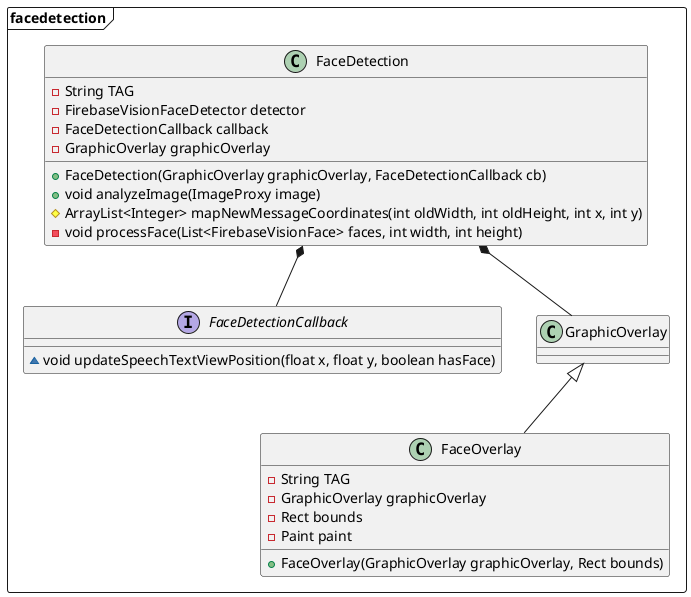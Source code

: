 @startuml

package facedetection <<Frame>> {

    interface FaceDetectionCallback {
        ~void updateSpeechTextViewPosition(float x, float y, boolean hasFace)
    }

    FaceDetection *-- FaceDetectionCallback
    FaceDetection *-- GraphicOverlay

    class FaceDetection {
        -String TAG
        -FirebaseVisionFaceDetector detector
        -FaceDetectionCallback callback
        -GraphicOverlay graphicOverlay

        +FaceDetection(GraphicOverlay graphicOverlay, FaceDetectionCallback cb)
        +void analyzeImage(ImageProxy image)
        #ArrayList<Integer> mapNewMessageCoordinates(int oldWidth, int oldHeight, int x, int y)
        -void processFace(List<FirebaseVisionFace> faces, int width, int height)
    }

    class FaceOverlay extends GraphicOverlay {
        -String TAG
        -GraphicOverlay graphicOverlay
        -Rect bounds
        -Paint paint

        +FaceOverlay(GraphicOverlay graphicOverlay, Rect bounds)
    }
}

@enduml